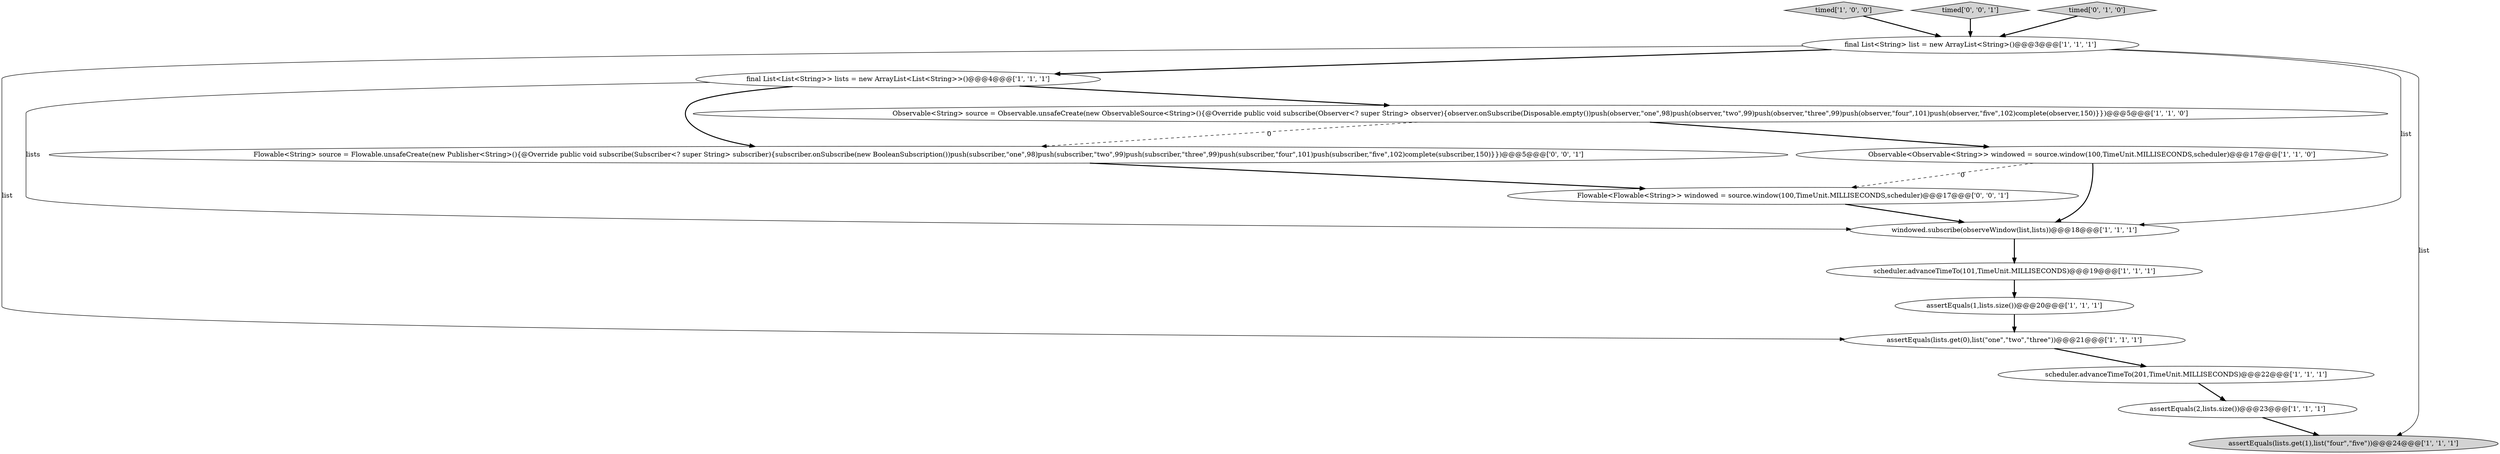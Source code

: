 digraph {
6 [style = filled, label = "scheduler.advanceTimeTo(101,TimeUnit.MILLISECONDS)@@@19@@@['1', '1', '1']", fillcolor = white, shape = ellipse image = "AAA0AAABBB1BBB"];
14 [style = filled, label = "Flowable<Flowable<String>> windowed = source.window(100,TimeUnit.MILLISECONDS,scheduler)@@@17@@@['0', '0', '1']", fillcolor = white, shape = ellipse image = "AAA0AAABBB3BBB"];
5 [style = filled, label = "assertEquals(1,lists.size())@@@20@@@['1', '1', '1']", fillcolor = white, shape = ellipse image = "AAA0AAABBB1BBB"];
4 [style = filled, label = "assertEquals(lists.get(0),list(\"one\",\"two\",\"three\"))@@@21@@@['1', '1', '1']", fillcolor = white, shape = ellipse image = "AAA0AAABBB1BBB"];
7 [style = filled, label = "assertEquals(2,lists.size())@@@23@@@['1', '1', '1']", fillcolor = white, shape = ellipse image = "AAA0AAABBB1BBB"];
8 [style = filled, label = "timed['1', '0', '0']", fillcolor = lightgray, shape = diamond image = "AAA0AAABBB1BBB"];
1 [style = filled, label = "assertEquals(lists.get(1),list(\"four\",\"five\"))@@@24@@@['1', '1', '1']", fillcolor = lightgray, shape = ellipse image = "AAA0AAABBB1BBB"];
15 [style = filled, label = "timed['0', '0', '1']", fillcolor = lightgray, shape = diamond image = "AAA0AAABBB3BBB"];
9 [style = filled, label = "final List<String> list = new ArrayList<String>()@@@3@@@['1', '1', '1']", fillcolor = white, shape = ellipse image = "AAA0AAABBB1BBB"];
13 [style = filled, label = "Flowable<String> source = Flowable.unsafeCreate(new Publisher<String>(){@Override public void subscribe(Subscriber<? super String> subscriber){subscriber.onSubscribe(new BooleanSubscription())push(subscriber,\"one\",98)push(subscriber,\"two\",99)push(subscriber,\"three\",99)push(subscriber,\"four\",101)push(subscriber,\"five\",102)complete(subscriber,150)}})@@@5@@@['0', '0', '1']", fillcolor = white, shape = ellipse image = "AAA0AAABBB3BBB"];
3 [style = filled, label = "windowed.subscribe(observeWindow(list,lists))@@@18@@@['1', '1', '1']", fillcolor = white, shape = ellipse image = "AAA0AAABBB1BBB"];
0 [style = filled, label = "scheduler.advanceTimeTo(201,TimeUnit.MILLISECONDS)@@@22@@@['1', '1', '1']", fillcolor = white, shape = ellipse image = "AAA0AAABBB1BBB"];
11 [style = filled, label = "Observable<String> source = Observable.unsafeCreate(new ObservableSource<String>(){@Override public void subscribe(Observer<? super String> observer){observer.onSubscribe(Disposable.empty())push(observer,\"one\",98)push(observer,\"two\",99)push(observer,\"three\",99)push(observer,\"four\",101)push(observer,\"five\",102)complete(observer,150)}})@@@5@@@['1', '1', '0']", fillcolor = white, shape = ellipse image = "AAA0AAABBB1BBB"];
2 [style = filled, label = "Observable<Observable<String>> windowed = source.window(100,TimeUnit.MILLISECONDS,scheduler)@@@17@@@['1', '1', '0']", fillcolor = white, shape = ellipse image = "AAA0AAABBB1BBB"];
12 [style = filled, label = "timed['0', '1', '0']", fillcolor = lightgray, shape = diamond image = "AAA0AAABBB2BBB"];
10 [style = filled, label = "final List<List<String>> lists = new ArrayList<List<String>>()@@@4@@@['1', '1', '1']", fillcolor = white, shape = ellipse image = "AAA0AAABBB1BBB"];
8->9 [style = bold, label=""];
14->3 [style = bold, label=""];
15->9 [style = bold, label=""];
11->13 [style = dashed, label="0"];
0->7 [style = bold, label=""];
10->11 [style = bold, label=""];
9->4 [style = solid, label="list"];
9->1 [style = solid, label="list"];
11->2 [style = bold, label=""];
5->4 [style = bold, label=""];
2->3 [style = bold, label=""];
3->6 [style = bold, label=""];
12->9 [style = bold, label=""];
10->13 [style = bold, label=""];
2->14 [style = dashed, label="0"];
9->3 [style = solid, label="list"];
6->5 [style = bold, label=""];
7->1 [style = bold, label=""];
13->14 [style = bold, label=""];
10->3 [style = solid, label="lists"];
4->0 [style = bold, label=""];
9->10 [style = bold, label=""];
}
